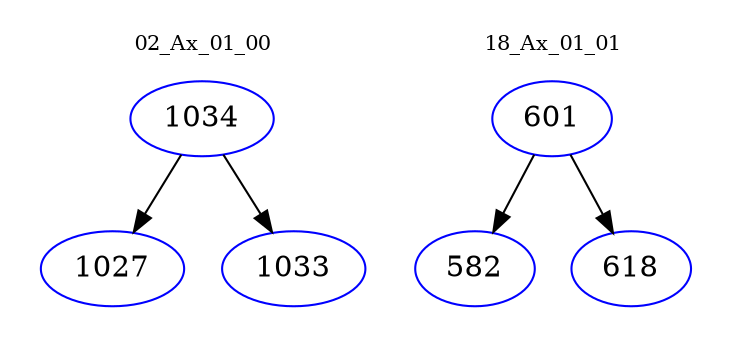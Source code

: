 digraph{
subgraph cluster_0 {
color = white
label = "02_Ax_01_00";
fontsize=10;
T0_1034 [label="1034", color="blue"]
T0_1034 -> T0_1027 [color="black"]
T0_1027 [label="1027", color="blue"]
T0_1034 -> T0_1033 [color="black"]
T0_1033 [label="1033", color="blue"]
}
subgraph cluster_1 {
color = white
label = "18_Ax_01_01";
fontsize=10;
T1_601 [label="601", color="blue"]
T1_601 -> T1_582 [color="black"]
T1_582 [label="582", color="blue"]
T1_601 -> T1_618 [color="black"]
T1_618 [label="618", color="blue"]
}
}
